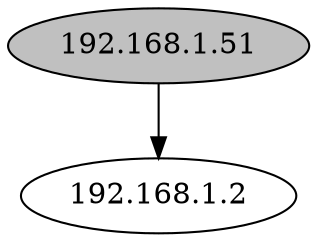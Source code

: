 digraph DAG {
S0[label="192.168.1.51",fillcolor=grey,style=filled];
S1[label="192.168.1.2"];
S0 -> S1
}